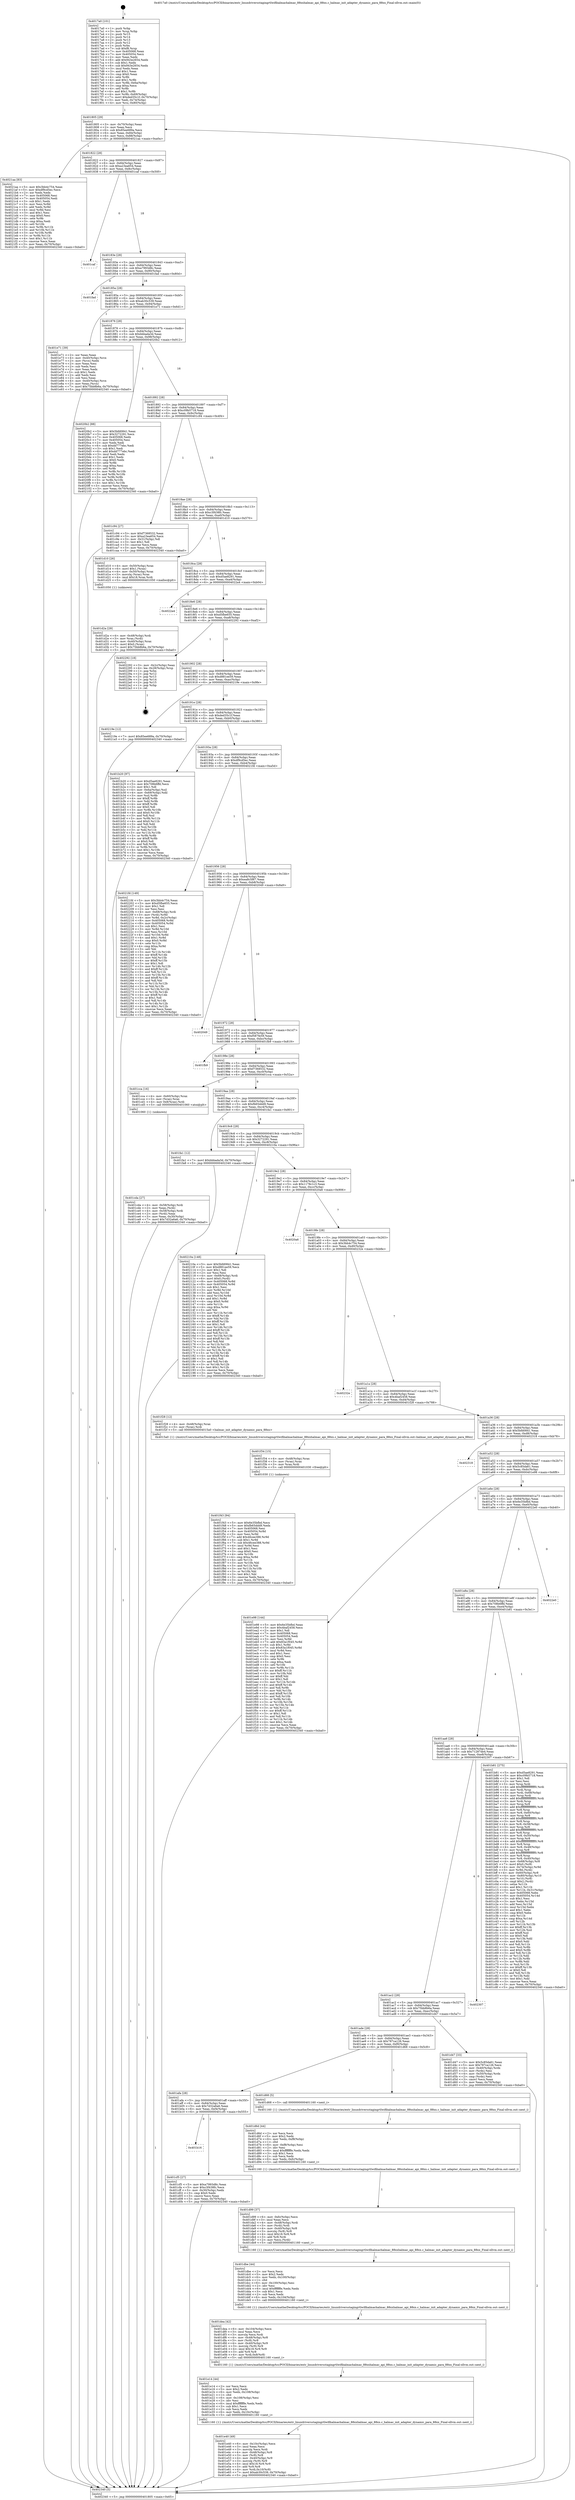 digraph "0x4017a0" {
  label = "0x4017a0 (/mnt/c/Users/mathe/Desktop/tcc/POCII/binaries/extr_linuxdriversstagingrtlwifihalmachalmac_88xxhalmac_api_88xx.c_halmac_init_adapter_dynamic_para_88xx_Final-ollvm.out::main(0))"
  labelloc = "t"
  node[shape=record]

  Entry [label="",width=0.3,height=0.3,shape=circle,fillcolor=black,style=filled]
  "0x401805" [label="{
     0x401805 [29]\l
     | [instrs]\l
     &nbsp;&nbsp;0x401805 \<+3\>: mov -0x70(%rbp),%eax\l
     &nbsp;&nbsp;0x401808 \<+2\>: mov %eax,%ecx\l
     &nbsp;&nbsp;0x40180a \<+6\>: sub $0x85ee689a,%ecx\l
     &nbsp;&nbsp;0x401810 \<+6\>: mov %eax,-0x84(%rbp)\l
     &nbsp;&nbsp;0x401816 \<+6\>: mov %ecx,-0x88(%rbp)\l
     &nbsp;&nbsp;0x40181c \<+6\>: je 00000000004021aa \<main+0xa0a\>\l
  }"]
  "0x4021aa" [label="{
     0x4021aa [83]\l
     | [instrs]\l
     &nbsp;&nbsp;0x4021aa \<+5\>: mov $0x3bb4c754,%eax\l
     &nbsp;&nbsp;0x4021af \<+5\>: mov $0xdf9cd5ec,%ecx\l
     &nbsp;&nbsp;0x4021b4 \<+2\>: xor %edx,%edx\l
     &nbsp;&nbsp;0x4021b6 \<+7\>: mov 0x405068,%esi\l
     &nbsp;&nbsp;0x4021bd \<+7\>: mov 0x405054,%edi\l
     &nbsp;&nbsp;0x4021c4 \<+3\>: sub $0x1,%edx\l
     &nbsp;&nbsp;0x4021c7 \<+3\>: mov %esi,%r8d\l
     &nbsp;&nbsp;0x4021ca \<+3\>: add %edx,%r8d\l
     &nbsp;&nbsp;0x4021cd \<+4\>: imul %r8d,%esi\l
     &nbsp;&nbsp;0x4021d1 \<+3\>: and $0x1,%esi\l
     &nbsp;&nbsp;0x4021d4 \<+3\>: cmp $0x0,%esi\l
     &nbsp;&nbsp;0x4021d7 \<+4\>: sete %r9b\l
     &nbsp;&nbsp;0x4021db \<+3\>: cmp $0xa,%edi\l
     &nbsp;&nbsp;0x4021de \<+4\>: setl %r10b\l
     &nbsp;&nbsp;0x4021e2 \<+3\>: mov %r9b,%r11b\l
     &nbsp;&nbsp;0x4021e5 \<+3\>: and %r10b,%r11b\l
     &nbsp;&nbsp;0x4021e8 \<+3\>: xor %r10b,%r9b\l
     &nbsp;&nbsp;0x4021eb \<+3\>: or %r9b,%r11b\l
     &nbsp;&nbsp;0x4021ee \<+4\>: test $0x1,%r11b\l
     &nbsp;&nbsp;0x4021f2 \<+3\>: cmovne %ecx,%eax\l
     &nbsp;&nbsp;0x4021f5 \<+3\>: mov %eax,-0x70(%rbp)\l
     &nbsp;&nbsp;0x4021f8 \<+5\>: jmp 0000000000402340 \<main+0xba0\>\l
  }"]
  "0x401822" [label="{
     0x401822 [28]\l
     | [instrs]\l
     &nbsp;&nbsp;0x401822 \<+5\>: jmp 0000000000401827 \<main+0x87\>\l
     &nbsp;&nbsp;0x401827 \<+6\>: mov -0x84(%rbp),%eax\l
     &nbsp;&nbsp;0x40182d \<+5\>: sub $0xa23ea654,%eax\l
     &nbsp;&nbsp;0x401832 \<+6\>: mov %eax,-0x8c(%rbp)\l
     &nbsp;&nbsp;0x401838 \<+6\>: je 0000000000401caf \<main+0x50f\>\l
  }"]
  Exit [label="",width=0.3,height=0.3,shape=circle,fillcolor=black,style=filled,peripheries=2]
  "0x401caf" [label="{
     0x401caf\l
  }", style=dashed]
  "0x40183e" [label="{
     0x40183e [28]\l
     | [instrs]\l
     &nbsp;&nbsp;0x40183e \<+5\>: jmp 0000000000401843 \<main+0xa3\>\l
     &nbsp;&nbsp;0x401843 \<+6\>: mov -0x84(%rbp),%eax\l
     &nbsp;&nbsp;0x401849 \<+5\>: sub $0xa7993d8c,%eax\l
     &nbsp;&nbsp;0x40184e \<+6\>: mov %eax,-0x90(%rbp)\l
     &nbsp;&nbsp;0x401854 \<+6\>: je 0000000000401fad \<main+0x80d\>\l
  }"]
  "0x401f43" [label="{
     0x401f43 [94]\l
     | [instrs]\l
     &nbsp;&nbsp;0x401f43 \<+5\>: mov $0x6e35bfbd,%ecx\l
     &nbsp;&nbsp;0x401f48 \<+5\>: mov $0xfb65ddd9,%edx\l
     &nbsp;&nbsp;0x401f4d \<+7\>: mov 0x405068,%esi\l
     &nbsp;&nbsp;0x401f54 \<+8\>: mov 0x405054,%r8d\l
     &nbsp;&nbsp;0x401f5c \<+3\>: mov %esi,%r9d\l
     &nbsp;&nbsp;0x401f5f \<+7\>: add $0x46cee388,%r9d\l
     &nbsp;&nbsp;0x401f66 \<+4\>: sub $0x1,%r9d\l
     &nbsp;&nbsp;0x401f6a \<+7\>: sub $0x46cee388,%r9d\l
     &nbsp;&nbsp;0x401f71 \<+4\>: imul %r9d,%esi\l
     &nbsp;&nbsp;0x401f75 \<+3\>: and $0x1,%esi\l
     &nbsp;&nbsp;0x401f78 \<+3\>: cmp $0x0,%esi\l
     &nbsp;&nbsp;0x401f7b \<+4\>: sete %r10b\l
     &nbsp;&nbsp;0x401f7f \<+4\>: cmp $0xa,%r8d\l
     &nbsp;&nbsp;0x401f83 \<+4\>: setl %r11b\l
     &nbsp;&nbsp;0x401f87 \<+3\>: mov %r10b,%bl\l
     &nbsp;&nbsp;0x401f8a \<+3\>: and %r11b,%bl\l
     &nbsp;&nbsp;0x401f8d \<+3\>: xor %r11b,%r10b\l
     &nbsp;&nbsp;0x401f90 \<+3\>: or %r10b,%bl\l
     &nbsp;&nbsp;0x401f93 \<+3\>: test $0x1,%bl\l
     &nbsp;&nbsp;0x401f96 \<+3\>: cmovne %edx,%ecx\l
     &nbsp;&nbsp;0x401f99 \<+3\>: mov %ecx,-0x70(%rbp)\l
     &nbsp;&nbsp;0x401f9c \<+5\>: jmp 0000000000402340 \<main+0xba0\>\l
  }"]
  "0x401fad" [label="{
     0x401fad\l
  }", style=dashed]
  "0x40185a" [label="{
     0x40185a [28]\l
     | [instrs]\l
     &nbsp;&nbsp;0x40185a \<+5\>: jmp 000000000040185f \<main+0xbf\>\l
     &nbsp;&nbsp;0x40185f \<+6\>: mov -0x84(%rbp),%eax\l
     &nbsp;&nbsp;0x401865 \<+5\>: sub $0xab30c539,%eax\l
     &nbsp;&nbsp;0x40186a \<+6\>: mov %eax,-0x94(%rbp)\l
     &nbsp;&nbsp;0x401870 \<+6\>: je 0000000000401e71 \<main+0x6d1\>\l
  }"]
  "0x401f34" [label="{
     0x401f34 [15]\l
     | [instrs]\l
     &nbsp;&nbsp;0x401f34 \<+4\>: mov -0x48(%rbp),%rax\l
     &nbsp;&nbsp;0x401f38 \<+3\>: mov (%rax),%rax\l
     &nbsp;&nbsp;0x401f3b \<+3\>: mov %rax,%rdi\l
     &nbsp;&nbsp;0x401f3e \<+5\>: call 0000000000401030 \<free@plt\>\l
     | [calls]\l
     &nbsp;&nbsp;0x401030 \{1\} (unknown)\l
  }"]
  "0x401e71" [label="{
     0x401e71 [39]\l
     | [instrs]\l
     &nbsp;&nbsp;0x401e71 \<+2\>: xor %eax,%eax\l
     &nbsp;&nbsp;0x401e73 \<+4\>: mov -0x40(%rbp),%rcx\l
     &nbsp;&nbsp;0x401e77 \<+2\>: mov (%rcx),%edx\l
     &nbsp;&nbsp;0x401e79 \<+2\>: mov %eax,%esi\l
     &nbsp;&nbsp;0x401e7b \<+2\>: sub %edx,%esi\l
     &nbsp;&nbsp;0x401e7d \<+2\>: mov %eax,%edx\l
     &nbsp;&nbsp;0x401e7f \<+3\>: sub $0x1,%edx\l
     &nbsp;&nbsp;0x401e82 \<+2\>: add %edx,%esi\l
     &nbsp;&nbsp;0x401e84 \<+2\>: sub %esi,%eax\l
     &nbsp;&nbsp;0x401e86 \<+4\>: mov -0x40(%rbp),%rcx\l
     &nbsp;&nbsp;0x401e8a \<+2\>: mov %eax,(%rcx)\l
     &nbsp;&nbsp;0x401e8c \<+7\>: movl $0x75bb8b6a,-0x70(%rbp)\l
     &nbsp;&nbsp;0x401e93 \<+5\>: jmp 0000000000402340 \<main+0xba0\>\l
  }"]
  "0x401876" [label="{
     0x401876 [28]\l
     | [instrs]\l
     &nbsp;&nbsp;0x401876 \<+5\>: jmp 000000000040187b \<main+0xdb\>\l
     &nbsp;&nbsp;0x40187b \<+6\>: mov -0x84(%rbp),%eax\l
     &nbsp;&nbsp;0x401881 \<+5\>: sub $0xbbbada3d,%eax\l
     &nbsp;&nbsp;0x401886 \<+6\>: mov %eax,-0x98(%rbp)\l
     &nbsp;&nbsp;0x40188c \<+6\>: je 00000000004020b2 \<main+0x912\>\l
  }"]
  "0x401e40" [label="{
     0x401e40 [49]\l
     | [instrs]\l
     &nbsp;&nbsp;0x401e40 \<+6\>: mov -0x10c(%rbp),%ecx\l
     &nbsp;&nbsp;0x401e46 \<+3\>: imul %eax,%ecx\l
     &nbsp;&nbsp;0x401e49 \<+3\>: movslq %ecx,%rdi\l
     &nbsp;&nbsp;0x401e4c \<+4\>: mov -0x48(%rbp),%r8\l
     &nbsp;&nbsp;0x401e50 \<+3\>: mov (%r8),%r8\l
     &nbsp;&nbsp;0x401e53 \<+4\>: mov -0x40(%rbp),%r9\l
     &nbsp;&nbsp;0x401e57 \<+3\>: movslq (%r9),%r9\l
     &nbsp;&nbsp;0x401e5a \<+4\>: imul $0x18,%r9,%r9\l
     &nbsp;&nbsp;0x401e5e \<+3\>: add %r9,%r8\l
     &nbsp;&nbsp;0x401e61 \<+4\>: mov %rdi,0x10(%r8)\l
     &nbsp;&nbsp;0x401e65 \<+7\>: movl $0xab30c539,-0x70(%rbp)\l
     &nbsp;&nbsp;0x401e6c \<+5\>: jmp 0000000000402340 \<main+0xba0\>\l
  }"]
  "0x4020b2" [label="{
     0x4020b2 [88]\l
     | [instrs]\l
     &nbsp;&nbsp;0x4020b2 \<+5\>: mov $0x5bfd0841,%eax\l
     &nbsp;&nbsp;0x4020b7 \<+5\>: mov $0x3272291,%ecx\l
     &nbsp;&nbsp;0x4020bc \<+7\>: mov 0x405068,%edx\l
     &nbsp;&nbsp;0x4020c3 \<+7\>: mov 0x405054,%esi\l
     &nbsp;&nbsp;0x4020ca \<+2\>: mov %edx,%edi\l
     &nbsp;&nbsp;0x4020cc \<+6\>: sub $0xdd777ebc,%edi\l
     &nbsp;&nbsp;0x4020d2 \<+3\>: sub $0x1,%edi\l
     &nbsp;&nbsp;0x4020d5 \<+6\>: add $0xdd777ebc,%edi\l
     &nbsp;&nbsp;0x4020db \<+3\>: imul %edi,%edx\l
     &nbsp;&nbsp;0x4020de \<+3\>: and $0x1,%edx\l
     &nbsp;&nbsp;0x4020e1 \<+3\>: cmp $0x0,%edx\l
     &nbsp;&nbsp;0x4020e4 \<+4\>: sete %r8b\l
     &nbsp;&nbsp;0x4020e8 \<+3\>: cmp $0xa,%esi\l
     &nbsp;&nbsp;0x4020eb \<+4\>: setl %r9b\l
     &nbsp;&nbsp;0x4020ef \<+3\>: mov %r8b,%r10b\l
     &nbsp;&nbsp;0x4020f2 \<+3\>: and %r9b,%r10b\l
     &nbsp;&nbsp;0x4020f5 \<+3\>: xor %r9b,%r8b\l
     &nbsp;&nbsp;0x4020f8 \<+3\>: or %r8b,%r10b\l
     &nbsp;&nbsp;0x4020fb \<+4\>: test $0x1,%r10b\l
     &nbsp;&nbsp;0x4020ff \<+3\>: cmovne %ecx,%eax\l
     &nbsp;&nbsp;0x402102 \<+3\>: mov %eax,-0x70(%rbp)\l
     &nbsp;&nbsp;0x402105 \<+5\>: jmp 0000000000402340 \<main+0xba0\>\l
  }"]
  "0x401892" [label="{
     0x401892 [28]\l
     | [instrs]\l
     &nbsp;&nbsp;0x401892 \<+5\>: jmp 0000000000401897 \<main+0xf7\>\l
     &nbsp;&nbsp;0x401897 \<+6\>: mov -0x84(%rbp),%eax\l
     &nbsp;&nbsp;0x40189d \<+5\>: sub $0xc09b5718,%eax\l
     &nbsp;&nbsp;0x4018a2 \<+6\>: mov %eax,-0x9c(%rbp)\l
     &nbsp;&nbsp;0x4018a8 \<+6\>: je 0000000000401c94 \<main+0x4f4\>\l
  }"]
  "0x401e14" [label="{
     0x401e14 [44]\l
     | [instrs]\l
     &nbsp;&nbsp;0x401e14 \<+2\>: xor %ecx,%ecx\l
     &nbsp;&nbsp;0x401e16 \<+5\>: mov $0x2,%edx\l
     &nbsp;&nbsp;0x401e1b \<+6\>: mov %edx,-0x108(%rbp)\l
     &nbsp;&nbsp;0x401e21 \<+1\>: cltd\l
     &nbsp;&nbsp;0x401e22 \<+6\>: mov -0x108(%rbp),%esi\l
     &nbsp;&nbsp;0x401e28 \<+2\>: idiv %esi\l
     &nbsp;&nbsp;0x401e2a \<+6\>: imul $0xfffffffe,%edx,%edx\l
     &nbsp;&nbsp;0x401e30 \<+3\>: sub $0x1,%ecx\l
     &nbsp;&nbsp;0x401e33 \<+2\>: sub %ecx,%edx\l
     &nbsp;&nbsp;0x401e35 \<+6\>: mov %edx,-0x10c(%rbp)\l
     &nbsp;&nbsp;0x401e3b \<+5\>: call 0000000000401160 \<next_i\>\l
     | [calls]\l
     &nbsp;&nbsp;0x401160 \{1\} (/mnt/c/Users/mathe/Desktop/tcc/POCII/binaries/extr_linuxdriversstagingrtlwifihalmachalmac_88xxhalmac_api_88xx.c_halmac_init_adapter_dynamic_para_88xx_Final-ollvm.out::next_i)\l
  }"]
  "0x401c94" [label="{
     0x401c94 [27]\l
     | [instrs]\l
     &nbsp;&nbsp;0x401c94 \<+5\>: mov $0xf7368532,%eax\l
     &nbsp;&nbsp;0x401c99 \<+5\>: mov $0xa23ea654,%ecx\l
     &nbsp;&nbsp;0x401c9e \<+3\>: mov -0x31(%rbp),%dl\l
     &nbsp;&nbsp;0x401ca1 \<+3\>: test $0x1,%dl\l
     &nbsp;&nbsp;0x401ca4 \<+3\>: cmovne %ecx,%eax\l
     &nbsp;&nbsp;0x401ca7 \<+3\>: mov %eax,-0x70(%rbp)\l
     &nbsp;&nbsp;0x401caa \<+5\>: jmp 0000000000402340 \<main+0xba0\>\l
  }"]
  "0x4018ae" [label="{
     0x4018ae [28]\l
     | [instrs]\l
     &nbsp;&nbsp;0x4018ae \<+5\>: jmp 00000000004018b3 \<main+0x113\>\l
     &nbsp;&nbsp;0x4018b3 \<+6\>: mov -0x84(%rbp),%eax\l
     &nbsp;&nbsp;0x4018b9 \<+5\>: sub $0xc3f438fc,%eax\l
     &nbsp;&nbsp;0x4018be \<+6\>: mov %eax,-0xa0(%rbp)\l
     &nbsp;&nbsp;0x4018c4 \<+6\>: je 0000000000401d10 \<main+0x570\>\l
  }"]
  "0x401dea" [label="{
     0x401dea [42]\l
     | [instrs]\l
     &nbsp;&nbsp;0x401dea \<+6\>: mov -0x104(%rbp),%ecx\l
     &nbsp;&nbsp;0x401df0 \<+3\>: imul %eax,%ecx\l
     &nbsp;&nbsp;0x401df3 \<+3\>: movslq %ecx,%rdi\l
     &nbsp;&nbsp;0x401df6 \<+4\>: mov -0x48(%rbp),%r8\l
     &nbsp;&nbsp;0x401dfa \<+3\>: mov (%r8),%r8\l
     &nbsp;&nbsp;0x401dfd \<+4\>: mov -0x40(%rbp),%r9\l
     &nbsp;&nbsp;0x401e01 \<+3\>: movslq (%r9),%r9\l
     &nbsp;&nbsp;0x401e04 \<+4\>: imul $0x18,%r9,%r9\l
     &nbsp;&nbsp;0x401e08 \<+3\>: add %r9,%r8\l
     &nbsp;&nbsp;0x401e0b \<+4\>: mov %rdi,0x8(%r8)\l
     &nbsp;&nbsp;0x401e0f \<+5\>: call 0000000000401160 \<next_i\>\l
     | [calls]\l
     &nbsp;&nbsp;0x401160 \{1\} (/mnt/c/Users/mathe/Desktop/tcc/POCII/binaries/extr_linuxdriversstagingrtlwifihalmachalmac_88xxhalmac_api_88xx.c_halmac_init_adapter_dynamic_para_88xx_Final-ollvm.out::next_i)\l
  }"]
  "0x401d10" [label="{
     0x401d10 [26]\l
     | [instrs]\l
     &nbsp;&nbsp;0x401d10 \<+4\>: mov -0x50(%rbp),%rax\l
     &nbsp;&nbsp;0x401d14 \<+6\>: movl $0x1,(%rax)\l
     &nbsp;&nbsp;0x401d1a \<+4\>: mov -0x50(%rbp),%rax\l
     &nbsp;&nbsp;0x401d1e \<+3\>: movslq (%rax),%rax\l
     &nbsp;&nbsp;0x401d21 \<+4\>: imul $0x18,%rax,%rdi\l
     &nbsp;&nbsp;0x401d25 \<+5\>: call 0000000000401050 \<malloc@plt\>\l
     | [calls]\l
     &nbsp;&nbsp;0x401050 \{1\} (unknown)\l
  }"]
  "0x4018ca" [label="{
     0x4018ca [28]\l
     | [instrs]\l
     &nbsp;&nbsp;0x4018ca \<+5\>: jmp 00000000004018cf \<main+0x12f\>\l
     &nbsp;&nbsp;0x4018cf \<+6\>: mov -0x84(%rbp),%eax\l
     &nbsp;&nbsp;0x4018d5 \<+5\>: sub $0xd5ae8291,%eax\l
     &nbsp;&nbsp;0x4018da \<+6\>: mov %eax,-0xa4(%rbp)\l
     &nbsp;&nbsp;0x4018e0 \<+6\>: je 00000000004022a4 \<main+0xb04\>\l
  }"]
  "0x401dbe" [label="{
     0x401dbe [44]\l
     | [instrs]\l
     &nbsp;&nbsp;0x401dbe \<+2\>: xor %ecx,%ecx\l
     &nbsp;&nbsp;0x401dc0 \<+5\>: mov $0x2,%edx\l
     &nbsp;&nbsp;0x401dc5 \<+6\>: mov %edx,-0x100(%rbp)\l
     &nbsp;&nbsp;0x401dcb \<+1\>: cltd\l
     &nbsp;&nbsp;0x401dcc \<+6\>: mov -0x100(%rbp),%esi\l
     &nbsp;&nbsp;0x401dd2 \<+2\>: idiv %esi\l
     &nbsp;&nbsp;0x401dd4 \<+6\>: imul $0xfffffffe,%edx,%edx\l
     &nbsp;&nbsp;0x401dda \<+3\>: sub $0x1,%ecx\l
     &nbsp;&nbsp;0x401ddd \<+2\>: sub %ecx,%edx\l
     &nbsp;&nbsp;0x401ddf \<+6\>: mov %edx,-0x104(%rbp)\l
     &nbsp;&nbsp;0x401de5 \<+5\>: call 0000000000401160 \<next_i\>\l
     | [calls]\l
     &nbsp;&nbsp;0x401160 \{1\} (/mnt/c/Users/mathe/Desktop/tcc/POCII/binaries/extr_linuxdriversstagingrtlwifihalmachalmac_88xxhalmac_api_88xx.c_halmac_init_adapter_dynamic_para_88xx_Final-ollvm.out::next_i)\l
  }"]
  "0x4022a4" [label="{
     0x4022a4\l
  }", style=dashed]
  "0x4018e6" [label="{
     0x4018e6 [28]\l
     | [instrs]\l
     &nbsp;&nbsp;0x4018e6 \<+5\>: jmp 00000000004018eb \<main+0x14b\>\l
     &nbsp;&nbsp;0x4018eb \<+6\>: mov -0x84(%rbp),%eax\l
     &nbsp;&nbsp;0x4018f1 \<+5\>: sub $0xd5fbe655,%eax\l
     &nbsp;&nbsp;0x4018f6 \<+6\>: mov %eax,-0xa8(%rbp)\l
     &nbsp;&nbsp;0x4018fc \<+6\>: je 0000000000402292 \<main+0xaf2\>\l
  }"]
  "0x401d99" [label="{
     0x401d99 [37]\l
     | [instrs]\l
     &nbsp;&nbsp;0x401d99 \<+6\>: mov -0xfc(%rbp),%ecx\l
     &nbsp;&nbsp;0x401d9f \<+3\>: imul %eax,%ecx\l
     &nbsp;&nbsp;0x401da2 \<+4\>: mov -0x48(%rbp),%rdi\l
     &nbsp;&nbsp;0x401da6 \<+3\>: mov (%rdi),%rdi\l
     &nbsp;&nbsp;0x401da9 \<+4\>: mov -0x40(%rbp),%r8\l
     &nbsp;&nbsp;0x401dad \<+3\>: movslq (%r8),%r8\l
     &nbsp;&nbsp;0x401db0 \<+4\>: imul $0x18,%r8,%r8\l
     &nbsp;&nbsp;0x401db4 \<+3\>: add %r8,%rdi\l
     &nbsp;&nbsp;0x401db7 \<+2\>: mov %ecx,(%rdi)\l
     &nbsp;&nbsp;0x401db9 \<+5\>: call 0000000000401160 \<next_i\>\l
     | [calls]\l
     &nbsp;&nbsp;0x401160 \{1\} (/mnt/c/Users/mathe/Desktop/tcc/POCII/binaries/extr_linuxdriversstagingrtlwifihalmachalmac_88xxhalmac_api_88xx.c_halmac_init_adapter_dynamic_para_88xx_Final-ollvm.out::next_i)\l
  }"]
  "0x402292" [label="{
     0x402292 [18]\l
     | [instrs]\l
     &nbsp;&nbsp;0x402292 \<+3\>: mov -0x2c(%rbp),%eax\l
     &nbsp;&nbsp;0x402295 \<+4\>: lea -0x28(%rbp),%rsp\l
     &nbsp;&nbsp;0x402299 \<+1\>: pop %rbx\l
     &nbsp;&nbsp;0x40229a \<+2\>: pop %r12\l
     &nbsp;&nbsp;0x40229c \<+2\>: pop %r13\l
     &nbsp;&nbsp;0x40229e \<+2\>: pop %r14\l
     &nbsp;&nbsp;0x4022a0 \<+2\>: pop %r15\l
     &nbsp;&nbsp;0x4022a2 \<+1\>: pop %rbp\l
     &nbsp;&nbsp;0x4022a3 \<+1\>: ret\l
  }"]
  "0x401902" [label="{
     0x401902 [28]\l
     | [instrs]\l
     &nbsp;&nbsp;0x401902 \<+5\>: jmp 0000000000401907 \<main+0x167\>\l
     &nbsp;&nbsp;0x401907 \<+6\>: mov -0x84(%rbp),%eax\l
     &nbsp;&nbsp;0x40190d \<+5\>: sub $0xd881ee59,%eax\l
     &nbsp;&nbsp;0x401912 \<+6\>: mov %eax,-0xac(%rbp)\l
     &nbsp;&nbsp;0x401918 \<+6\>: je 000000000040219e \<main+0x9fe\>\l
  }"]
  "0x401d6d" [label="{
     0x401d6d [44]\l
     | [instrs]\l
     &nbsp;&nbsp;0x401d6d \<+2\>: xor %ecx,%ecx\l
     &nbsp;&nbsp;0x401d6f \<+5\>: mov $0x2,%edx\l
     &nbsp;&nbsp;0x401d74 \<+6\>: mov %edx,-0xf8(%rbp)\l
     &nbsp;&nbsp;0x401d7a \<+1\>: cltd\l
     &nbsp;&nbsp;0x401d7b \<+6\>: mov -0xf8(%rbp),%esi\l
     &nbsp;&nbsp;0x401d81 \<+2\>: idiv %esi\l
     &nbsp;&nbsp;0x401d83 \<+6\>: imul $0xfffffffe,%edx,%edx\l
     &nbsp;&nbsp;0x401d89 \<+3\>: sub $0x1,%ecx\l
     &nbsp;&nbsp;0x401d8c \<+2\>: sub %ecx,%edx\l
     &nbsp;&nbsp;0x401d8e \<+6\>: mov %edx,-0xfc(%rbp)\l
     &nbsp;&nbsp;0x401d94 \<+5\>: call 0000000000401160 \<next_i\>\l
     | [calls]\l
     &nbsp;&nbsp;0x401160 \{1\} (/mnt/c/Users/mathe/Desktop/tcc/POCII/binaries/extr_linuxdriversstagingrtlwifihalmachalmac_88xxhalmac_api_88xx.c_halmac_init_adapter_dynamic_para_88xx_Final-ollvm.out::next_i)\l
  }"]
  "0x40219e" [label="{
     0x40219e [12]\l
     | [instrs]\l
     &nbsp;&nbsp;0x40219e \<+7\>: movl $0x85ee689a,-0x70(%rbp)\l
     &nbsp;&nbsp;0x4021a5 \<+5\>: jmp 0000000000402340 \<main+0xba0\>\l
  }"]
  "0x40191e" [label="{
     0x40191e [28]\l
     | [instrs]\l
     &nbsp;&nbsp;0x40191e \<+5\>: jmp 0000000000401923 \<main+0x183\>\l
     &nbsp;&nbsp;0x401923 \<+6\>: mov -0x84(%rbp),%eax\l
     &nbsp;&nbsp;0x401929 \<+5\>: sub $0xded35c1f,%eax\l
     &nbsp;&nbsp;0x40192e \<+6\>: mov %eax,-0xb0(%rbp)\l
     &nbsp;&nbsp;0x401934 \<+6\>: je 0000000000401b20 \<main+0x380\>\l
  }"]
  "0x401d2a" [label="{
     0x401d2a [29]\l
     | [instrs]\l
     &nbsp;&nbsp;0x401d2a \<+4\>: mov -0x48(%rbp),%rdi\l
     &nbsp;&nbsp;0x401d2e \<+3\>: mov %rax,(%rdi)\l
     &nbsp;&nbsp;0x401d31 \<+4\>: mov -0x40(%rbp),%rax\l
     &nbsp;&nbsp;0x401d35 \<+6\>: movl $0x0,(%rax)\l
     &nbsp;&nbsp;0x401d3b \<+7\>: movl $0x75bb8b6a,-0x70(%rbp)\l
     &nbsp;&nbsp;0x401d42 \<+5\>: jmp 0000000000402340 \<main+0xba0\>\l
  }"]
  "0x401b20" [label="{
     0x401b20 [97]\l
     | [instrs]\l
     &nbsp;&nbsp;0x401b20 \<+5\>: mov $0xd5ae8291,%eax\l
     &nbsp;&nbsp;0x401b25 \<+5\>: mov $0x708b6ffd,%ecx\l
     &nbsp;&nbsp;0x401b2a \<+2\>: mov $0x1,%dl\l
     &nbsp;&nbsp;0x401b2c \<+4\>: mov -0x6a(%rbp),%sil\l
     &nbsp;&nbsp;0x401b30 \<+4\>: mov -0x69(%rbp),%dil\l
     &nbsp;&nbsp;0x401b34 \<+3\>: mov %sil,%r8b\l
     &nbsp;&nbsp;0x401b37 \<+4\>: xor $0xff,%r8b\l
     &nbsp;&nbsp;0x401b3b \<+3\>: mov %dil,%r9b\l
     &nbsp;&nbsp;0x401b3e \<+4\>: xor $0xff,%r9b\l
     &nbsp;&nbsp;0x401b42 \<+3\>: xor $0x0,%dl\l
     &nbsp;&nbsp;0x401b45 \<+3\>: mov %r8b,%r10b\l
     &nbsp;&nbsp;0x401b48 \<+4\>: and $0x0,%r10b\l
     &nbsp;&nbsp;0x401b4c \<+3\>: and %dl,%sil\l
     &nbsp;&nbsp;0x401b4f \<+3\>: mov %r9b,%r11b\l
     &nbsp;&nbsp;0x401b52 \<+4\>: and $0x0,%r11b\l
     &nbsp;&nbsp;0x401b56 \<+3\>: and %dl,%dil\l
     &nbsp;&nbsp;0x401b59 \<+3\>: or %sil,%r10b\l
     &nbsp;&nbsp;0x401b5c \<+3\>: or %dil,%r11b\l
     &nbsp;&nbsp;0x401b5f \<+3\>: xor %r11b,%r10b\l
     &nbsp;&nbsp;0x401b62 \<+3\>: or %r9b,%r8b\l
     &nbsp;&nbsp;0x401b65 \<+4\>: xor $0xff,%r8b\l
     &nbsp;&nbsp;0x401b69 \<+3\>: or $0x0,%dl\l
     &nbsp;&nbsp;0x401b6c \<+3\>: and %dl,%r8b\l
     &nbsp;&nbsp;0x401b6f \<+3\>: or %r8b,%r10b\l
     &nbsp;&nbsp;0x401b72 \<+4\>: test $0x1,%r10b\l
     &nbsp;&nbsp;0x401b76 \<+3\>: cmovne %ecx,%eax\l
     &nbsp;&nbsp;0x401b79 \<+3\>: mov %eax,-0x70(%rbp)\l
     &nbsp;&nbsp;0x401b7c \<+5\>: jmp 0000000000402340 \<main+0xba0\>\l
  }"]
  "0x40193a" [label="{
     0x40193a [28]\l
     | [instrs]\l
     &nbsp;&nbsp;0x40193a \<+5\>: jmp 000000000040193f \<main+0x19f\>\l
     &nbsp;&nbsp;0x40193f \<+6\>: mov -0x84(%rbp),%eax\l
     &nbsp;&nbsp;0x401945 \<+5\>: sub $0xdf9cd5ec,%eax\l
     &nbsp;&nbsp;0x40194a \<+6\>: mov %eax,-0xb4(%rbp)\l
     &nbsp;&nbsp;0x401950 \<+6\>: je 00000000004021fd \<main+0xa5d\>\l
  }"]
  "0x402340" [label="{
     0x402340 [5]\l
     | [instrs]\l
     &nbsp;&nbsp;0x402340 \<+5\>: jmp 0000000000401805 \<main+0x65\>\l
  }"]
  "0x4017a0" [label="{
     0x4017a0 [101]\l
     | [instrs]\l
     &nbsp;&nbsp;0x4017a0 \<+1\>: push %rbp\l
     &nbsp;&nbsp;0x4017a1 \<+3\>: mov %rsp,%rbp\l
     &nbsp;&nbsp;0x4017a4 \<+2\>: push %r15\l
     &nbsp;&nbsp;0x4017a6 \<+2\>: push %r14\l
     &nbsp;&nbsp;0x4017a8 \<+2\>: push %r13\l
     &nbsp;&nbsp;0x4017aa \<+2\>: push %r12\l
     &nbsp;&nbsp;0x4017ac \<+1\>: push %rbx\l
     &nbsp;&nbsp;0x4017ad \<+7\>: sub $0xf8,%rsp\l
     &nbsp;&nbsp;0x4017b4 \<+7\>: mov 0x405068,%eax\l
     &nbsp;&nbsp;0x4017bb \<+7\>: mov 0x405054,%ecx\l
     &nbsp;&nbsp;0x4017c2 \<+2\>: mov %eax,%edx\l
     &nbsp;&nbsp;0x4017c4 \<+6\>: add $0x943e2654,%edx\l
     &nbsp;&nbsp;0x4017ca \<+3\>: sub $0x1,%edx\l
     &nbsp;&nbsp;0x4017cd \<+6\>: sub $0x943e2654,%edx\l
     &nbsp;&nbsp;0x4017d3 \<+3\>: imul %edx,%eax\l
     &nbsp;&nbsp;0x4017d6 \<+3\>: and $0x1,%eax\l
     &nbsp;&nbsp;0x4017d9 \<+3\>: cmp $0x0,%eax\l
     &nbsp;&nbsp;0x4017dc \<+4\>: sete %r8b\l
     &nbsp;&nbsp;0x4017e0 \<+4\>: and $0x1,%r8b\l
     &nbsp;&nbsp;0x4017e4 \<+4\>: mov %r8b,-0x6a(%rbp)\l
     &nbsp;&nbsp;0x4017e8 \<+3\>: cmp $0xa,%ecx\l
     &nbsp;&nbsp;0x4017eb \<+4\>: setl %r8b\l
     &nbsp;&nbsp;0x4017ef \<+4\>: and $0x1,%r8b\l
     &nbsp;&nbsp;0x4017f3 \<+4\>: mov %r8b,-0x69(%rbp)\l
     &nbsp;&nbsp;0x4017f7 \<+7\>: movl $0xded35c1f,-0x70(%rbp)\l
     &nbsp;&nbsp;0x4017fe \<+3\>: mov %edi,-0x74(%rbp)\l
     &nbsp;&nbsp;0x401801 \<+4\>: mov %rsi,-0x80(%rbp)\l
  }"]
  "0x401b16" [label="{
     0x401b16\l
  }", style=dashed]
  "0x4021fd" [label="{
     0x4021fd [149]\l
     | [instrs]\l
     &nbsp;&nbsp;0x4021fd \<+5\>: mov $0x3bb4c754,%eax\l
     &nbsp;&nbsp;0x402202 \<+5\>: mov $0xd5fbe655,%ecx\l
     &nbsp;&nbsp;0x402207 \<+2\>: mov $0x1,%dl\l
     &nbsp;&nbsp;0x402209 \<+2\>: xor %esi,%esi\l
     &nbsp;&nbsp;0x40220b \<+4\>: mov -0x68(%rbp),%rdi\l
     &nbsp;&nbsp;0x40220f \<+3\>: mov (%rdi),%r8d\l
     &nbsp;&nbsp;0x402212 \<+4\>: mov %r8d,-0x2c(%rbp)\l
     &nbsp;&nbsp;0x402216 \<+8\>: mov 0x405068,%r8d\l
     &nbsp;&nbsp;0x40221e \<+8\>: mov 0x405054,%r9d\l
     &nbsp;&nbsp;0x402226 \<+3\>: sub $0x1,%esi\l
     &nbsp;&nbsp;0x402229 \<+3\>: mov %r8d,%r10d\l
     &nbsp;&nbsp;0x40222c \<+3\>: add %esi,%r10d\l
     &nbsp;&nbsp;0x40222f \<+4\>: imul %r10d,%r8d\l
     &nbsp;&nbsp;0x402233 \<+4\>: and $0x1,%r8d\l
     &nbsp;&nbsp;0x402237 \<+4\>: cmp $0x0,%r8d\l
     &nbsp;&nbsp;0x40223b \<+4\>: sete %r11b\l
     &nbsp;&nbsp;0x40223f \<+4\>: cmp $0xa,%r9d\l
     &nbsp;&nbsp;0x402243 \<+3\>: setl %bl\l
     &nbsp;&nbsp;0x402246 \<+3\>: mov %r11b,%r14b\l
     &nbsp;&nbsp;0x402249 \<+4\>: xor $0xff,%r14b\l
     &nbsp;&nbsp;0x40224d \<+3\>: mov %bl,%r15b\l
     &nbsp;&nbsp;0x402250 \<+4\>: xor $0xff,%r15b\l
     &nbsp;&nbsp;0x402254 \<+3\>: xor $0x1,%dl\l
     &nbsp;&nbsp;0x402257 \<+3\>: mov %r14b,%r12b\l
     &nbsp;&nbsp;0x40225a \<+4\>: and $0xff,%r12b\l
     &nbsp;&nbsp;0x40225e \<+3\>: and %dl,%r11b\l
     &nbsp;&nbsp;0x402261 \<+3\>: mov %r15b,%r13b\l
     &nbsp;&nbsp;0x402264 \<+4\>: and $0xff,%r13b\l
     &nbsp;&nbsp;0x402268 \<+2\>: and %dl,%bl\l
     &nbsp;&nbsp;0x40226a \<+3\>: or %r11b,%r12b\l
     &nbsp;&nbsp;0x40226d \<+3\>: or %bl,%r13b\l
     &nbsp;&nbsp;0x402270 \<+3\>: xor %r13b,%r12b\l
     &nbsp;&nbsp;0x402273 \<+3\>: or %r15b,%r14b\l
     &nbsp;&nbsp;0x402276 \<+4\>: xor $0xff,%r14b\l
     &nbsp;&nbsp;0x40227a \<+3\>: or $0x1,%dl\l
     &nbsp;&nbsp;0x40227d \<+3\>: and %dl,%r14b\l
     &nbsp;&nbsp;0x402280 \<+3\>: or %r14b,%r12b\l
     &nbsp;&nbsp;0x402283 \<+4\>: test $0x1,%r12b\l
     &nbsp;&nbsp;0x402287 \<+3\>: cmovne %ecx,%eax\l
     &nbsp;&nbsp;0x40228a \<+3\>: mov %eax,-0x70(%rbp)\l
     &nbsp;&nbsp;0x40228d \<+5\>: jmp 0000000000402340 \<main+0xba0\>\l
  }"]
  "0x401956" [label="{
     0x401956 [28]\l
     | [instrs]\l
     &nbsp;&nbsp;0x401956 \<+5\>: jmp 000000000040195b \<main+0x1bb\>\l
     &nbsp;&nbsp;0x40195b \<+6\>: mov -0x84(%rbp),%eax\l
     &nbsp;&nbsp;0x401961 \<+5\>: sub $0xea8c5f67,%eax\l
     &nbsp;&nbsp;0x401966 \<+6\>: mov %eax,-0xb8(%rbp)\l
     &nbsp;&nbsp;0x40196c \<+6\>: je 0000000000402049 \<main+0x8a9\>\l
  }"]
  "0x401cf5" [label="{
     0x401cf5 [27]\l
     | [instrs]\l
     &nbsp;&nbsp;0x401cf5 \<+5\>: mov $0xa7993d8c,%eax\l
     &nbsp;&nbsp;0x401cfa \<+5\>: mov $0xc3f438fc,%ecx\l
     &nbsp;&nbsp;0x401cff \<+3\>: mov -0x30(%rbp),%edx\l
     &nbsp;&nbsp;0x401d02 \<+3\>: cmp $0x0,%edx\l
     &nbsp;&nbsp;0x401d05 \<+3\>: cmove %ecx,%eax\l
     &nbsp;&nbsp;0x401d08 \<+3\>: mov %eax,-0x70(%rbp)\l
     &nbsp;&nbsp;0x401d0b \<+5\>: jmp 0000000000402340 \<main+0xba0\>\l
  }"]
  "0x402049" [label="{
     0x402049\l
  }", style=dashed]
  "0x401972" [label="{
     0x401972 [28]\l
     | [instrs]\l
     &nbsp;&nbsp;0x401972 \<+5\>: jmp 0000000000401977 \<main+0x1d7\>\l
     &nbsp;&nbsp;0x401977 \<+6\>: mov -0x84(%rbp),%eax\l
     &nbsp;&nbsp;0x40197d \<+5\>: sub $0xf587fe59,%eax\l
     &nbsp;&nbsp;0x401982 \<+6\>: mov %eax,-0xbc(%rbp)\l
     &nbsp;&nbsp;0x401988 \<+6\>: je 0000000000401fb9 \<main+0x819\>\l
  }"]
  "0x401afa" [label="{
     0x401afa [28]\l
     | [instrs]\l
     &nbsp;&nbsp;0x401afa \<+5\>: jmp 0000000000401aff \<main+0x35f\>\l
     &nbsp;&nbsp;0x401aff \<+6\>: mov -0x84(%rbp),%eax\l
     &nbsp;&nbsp;0x401b05 \<+5\>: sub $0x7d32a6a6,%eax\l
     &nbsp;&nbsp;0x401b0a \<+6\>: mov %eax,-0xf4(%rbp)\l
     &nbsp;&nbsp;0x401b10 \<+6\>: je 0000000000401cf5 \<main+0x555\>\l
  }"]
  "0x401fb9" [label="{
     0x401fb9\l
  }", style=dashed]
  "0x40198e" [label="{
     0x40198e [28]\l
     | [instrs]\l
     &nbsp;&nbsp;0x40198e \<+5\>: jmp 0000000000401993 \<main+0x1f3\>\l
     &nbsp;&nbsp;0x401993 \<+6\>: mov -0x84(%rbp),%eax\l
     &nbsp;&nbsp;0x401999 \<+5\>: sub $0xf7368532,%eax\l
     &nbsp;&nbsp;0x40199e \<+6\>: mov %eax,-0xc0(%rbp)\l
     &nbsp;&nbsp;0x4019a4 \<+6\>: je 0000000000401cca \<main+0x52a\>\l
  }"]
  "0x401d68" [label="{
     0x401d68 [5]\l
     | [instrs]\l
     &nbsp;&nbsp;0x401d68 \<+5\>: call 0000000000401160 \<next_i\>\l
     | [calls]\l
     &nbsp;&nbsp;0x401160 \{1\} (/mnt/c/Users/mathe/Desktop/tcc/POCII/binaries/extr_linuxdriversstagingrtlwifihalmachalmac_88xxhalmac_api_88xx.c_halmac_init_adapter_dynamic_para_88xx_Final-ollvm.out::next_i)\l
  }"]
  "0x401cca" [label="{
     0x401cca [16]\l
     | [instrs]\l
     &nbsp;&nbsp;0x401cca \<+4\>: mov -0x60(%rbp),%rax\l
     &nbsp;&nbsp;0x401cce \<+3\>: mov (%rax),%rax\l
     &nbsp;&nbsp;0x401cd1 \<+4\>: mov 0x8(%rax),%rdi\l
     &nbsp;&nbsp;0x401cd5 \<+5\>: call 0000000000401060 \<atoi@plt\>\l
     | [calls]\l
     &nbsp;&nbsp;0x401060 \{1\} (unknown)\l
  }"]
  "0x4019aa" [label="{
     0x4019aa [28]\l
     | [instrs]\l
     &nbsp;&nbsp;0x4019aa \<+5\>: jmp 00000000004019af \<main+0x20f\>\l
     &nbsp;&nbsp;0x4019af \<+6\>: mov -0x84(%rbp),%eax\l
     &nbsp;&nbsp;0x4019b5 \<+5\>: sub $0xfb65ddd9,%eax\l
     &nbsp;&nbsp;0x4019ba \<+6\>: mov %eax,-0xc4(%rbp)\l
     &nbsp;&nbsp;0x4019c0 \<+6\>: je 0000000000401fa1 \<main+0x801\>\l
  }"]
  "0x401ade" [label="{
     0x401ade [28]\l
     | [instrs]\l
     &nbsp;&nbsp;0x401ade \<+5\>: jmp 0000000000401ae3 \<main+0x343\>\l
     &nbsp;&nbsp;0x401ae3 \<+6\>: mov -0x84(%rbp),%eax\l
     &nbsp;&nbsp;0x401ae9 \<+5\>: sub $0x787ca126,%eax\l
     &nbsp;&nbsp;0x401aee \<+6\>: mov %eax,-0xf0(%rbp)\l
     &nbsp;&nbsp;0x401af4 \<+6\>: je 0000000000401d68 \<main+0x5c8\>\l
  }"]
  "0x401fa1" [label="{
     0x401fa1 [12]\l
     | [instrs]\l
     &nbsp;&nbsp;0x401fa1 \<+7\>: movl $0xbbbada3d,-0x70(%rbp)\l
     &nbsp;&nbsp;0x401fa8 \<+5\>: jmp 0000000000402340 \<main+0xba0\>\l
  }"]
  "0x4019c6" [label="{
     0x4019c6 [28]\l
     | [instrs]\l
     &nbsp;&nbsp;0x4019c6 \<+5\>: jmp 00000000004019cb \<main+0x22b\>\l
     &nbsp;&nbsp;0x4019cb \<+6\>: mov -0x84(%rbp),%eax\l
     &nbsp;&nbsp;0x4019d1 \<+5\>: sub $0x3272291,%eax\l
     &nbsp;&nbsp;0x4019d6 \<+6\>: mov %eax,-0xc8(%rbp)\l
     &nbsp;&nbsp;0x4019dc \<+6\>: je 000000000040210a \<main+0x96a\>\l
  }"]
  "0x401d47" [label="{
     0x401d47 [33]\l
     | [instrs]\l
     &nbsp;&nbsp;0x401d47 \<+5\>: mov $0x5c85da61,%eax\l
     &nbsp;&nbsp;0x401d4c \<+5\>: mov $0x787ca126,%ecx\l
     &nbsp;&nbsp;0x401d51 \<+4\>: mov -0x40(%rbp),%rdx\l
     &nbsp;&nbsp;0x401d55 \<+2\>: mov (%rdx),%esi\l
     &nbsp;&nbsp;0x401d57 \<+4\>: mov -0x50(%rbp),%rdx\l
     &nbsp;&nbsp;0x401d5b \<+2\>: cmp (%rdx),%esi\l
     &nbsp;&nbsp;0x401d5d \<+3\>: cmovl %ecx,%eax\l
     &nbsp;&nbsp;0x401d60 \<+3\>: mov %eax,-0x70(%rbp)\l
     &nbsp;&nbsp;0x401d63 \<+5\>: jmp 0000000000402340 \<main+0xba0\>\l
  }"]
  "0x40210a" [label="{
     0x40210a [148]\l
     | [instrs]\l
     &nbsp;&nbsp;0x40210a \<+5\>: mov $0x5bfd0841,%eax\l
     &nbsp;&nbsp;0x40210f \<+5\>: mov $0xd881ee59,%ecx\l
     &nbsp;&nbsp;0x402114 \<+2\>: mov $0x1,%dl\l
     &nbsp;&nbsp;0x402116 \<+2\>: xor %esi,%esi\l
     &nbsp;&nbsp;0x402118 \<+4\>: mov -0x68(%rbp),%rdi\l
     &nbsp;&nbsp;0x40211c \<+6\>: movl $0x0,(%rdi)\l
     &nbsp;&nbsp;0x402122 \<+8\>: mov 0x405068,%r8d\l
     &nbsp;&nbsp;0x40212a \<+8\>: mov 0x405054,%r9d\l
     &nbsp;&nbsp;0x402132 \<+3\>: sub $0x1,%esi\l
     &nbsp;&nbsp;0x402135 \<+3\>: mov %r8d,%r10d\l
     &nbsp;&nbsp;0x402138 \<+3\>: add %esi,%r10d\l
     &nbsp;&nbsp;0x40213b \<+4\>: imul %r10d,%r8d\l
     &nbsp;&nbsp;0x40213f \<+4\>: and $0x1,%r8d\l
     &nbsp;&nbsp;0x402143 \<+4\>: cmp $0x0,%r8d\l
     &nbsp;&nbsp;0x402147 \<+4\>: sete %r11b\l
     &nbsp;&nbsp;0x40214b \<+4\>: cmp $0xa,%r9d\l
     &nbsp;&nbsp;0x40214f \<+3\>: setl %bl\l
     &nbsp;&nbsp;0x402152 \<+3\>: mov %r11b,%r14b\l
     &nbsp;&nbsp;0x402155 \<+4\>: xor $0xff,%r14b\l
     &nbsp;&nbsp;0x402159 \<+3\>: mov %bl,%r15b\l
     &nbsp;&nbsp;0x40215c \<+4\>: xor $0xff,%r15b\l
     &nbsp;&nbsp;0x402160 \<+3\>: xor $0x1,%dl\l
     &nbsp;&nbsp;0x402163 \<+3\>: mov %r14b,%r12b\l
     &nbsp;&nbsp;0x402166 \<+4\>: and $0xff,%r12b\l
     &nbsp;&nbsp;0x40216a \<+3\>: and %dl,%r11b\l
     &nbsp;&nbsp;0x40216d \<+3\>: mov %r15b,%r13b\l
     &nbsp;&nbsp;0x402170 \<+4\>: and $0xff,%r13b\l
     &nbsp;&nbsp;0x402174 \<+2\>: and %dl,%bl\l
     &nbsp;&nbsp;0x402176 \<+3\>: or %r11b,%r12b\l
     &nbsp;&nbsp;0x402179 \<+3\>: or %bl,%r13b\l
     &nbsp;&nbsp;0x40217c \<+3\>: xor %r13b,%r12b\l
     &nbsp;&nbsp;0x40217f \<+3\>: or %r15b,%r14b\l
     &nbsp;&nbsp;0x402182 \<+4\>: xor $0xff,%r14b\l
     &nbsp;&nbsp;0x402186 \<+3\>: or $0x1,%dl\l
     &nbsp;&nbsp;0x402189 \<+3\>: and %dl,%r14b\l
     &nbsp;&nbsp;0x40218c \<+3\>: or %r14b,%r12b\l
     &nbsp;&nbsp;0x40218f \<+4\>: test $0x1,%r12b\l
     &nbsp;&nbsp;0x402193 \<+3\>: cmovne %ecx,%eax\l
     &nbsp;&nbsp;0x402196 \<+3\>: mov %eax,-0x70(%rbp)\l
     &nbsp;&nbsp;0x402199 \<+5\>: jmp 0000000000402340 \<main+0xba0\>\l
  }"]
  "0x4019e2" [label="{
     0x4019e2 [28]\l
     | [instrs]\l
     &nbsp;&nbsp;0x4019e2 \<+5\>: jmp 00000000004019e7 \<main+0x247\>\l
     &nbsp;&nbsp;0x4019e7 \<+6\>: mov -0x84(%rbp),%eax\l
     &nbsp;&nbsp;0x4019ed \<+5\>: sub $0x1178c1c3,%eax\l
     &nbsp;&nbsp;0x4019f2 \<+6\>: mov %eax,-0xcc(%rbp)\l
     &nbsp;&nbsp;0x4019f8 \<+6\>: je 00000000004020a6 \<main+0x906\>\l
  }"]
  "0x401ac2" [label="{
     0x401ac2 [28]\l
     | [instrs]\l
     &nbsp;&nbsp;0x401ac2 \<+5\>: jmp 0000000000401ac7 \<main+0x327\>\l
     &nbsp;&nbsp;0x401ac7 \<+6\>: mov -0x84(%rbp),%eax\l
     &nbsp;&nbsp;0x401acd \<+5\>: sub $0x75bb8b6a,%eax\l
     &nbsp;&nbsp;0x401ad2 \<+6\>: mov %eax,-0xec(%rbp)\l
     &nbsp;&nbsp;0x401ad8 \<+6\>: je 0000000000401d47 \<main+0x5a7\>\l
  }"]
  "0x4020a6" [label="{
     0x4020a6\l
  }", style=dashed]
  "0x4019fe" [label="{
     0x4019fe [28]\l
     | [instrs]\l
     &nbsp;&nbsp;0x4019fe \<+5\>: jmp 0000000000401a03 \<main+0x263\>\l
     &nbsp;&nbsp;0x401a03 \<+6\>: mov -0x84(%rbp),%eax\l
     &nbsp;&nbsp;0x401a09 \<+5\>: sub $0x3bb4c754,%eax\l
     &nbsp;&nbsp;0x401a0e \<+6\>: mov %eax,-0xd0(%rbp)\l
     &nbsp;&nbsp;0x401a14 \<+6\>: je 000000000040232e \<main+0xb8e\>\l
  }"]
  "0x402307" [label="{
     0x402307\l
  }", style=dashed]
  "0x40232e" [label="{
     0x40232e\l
  }", style=dashed]
  "0x401a1a" [label="{
     0x401a1a [28]\l
     | [instrs]\l
     &nbsp;&nbsp;0x401a1a \<+5\>: jmp 0000000000401a1f \<main+0x27f\>\l
     &nbsp;&nbsp;0x401a1f \<+6\>: mov -0x84(%rbp),%eax\l
     &nbsp;&nbsp;0x401a25 \<+5\>: sub $0x4baf2458,%eax\l
     &nbsp;&nbsp;0x401a2a \<+6\>: mov %eax,-0xd4(%rbp)\l
     &nbsp;&nbsp;0x401a30 \<+6\>: je 0000000000401f28 \<main+0x788\>\l
  }"]
  "0x401cda" [label="{
     0x401cda [27]\l
     | [instrs]\l
     &nbsp;&nbsp;0x401cda \<+4\>: mov -0x58(%rbp),%rdi\l
     &nbsp;&nbsp;0x401cde \<+2\>: mov %eax,(%rdi)\l
     &nbsp;&nbsp;0x401ce0 \<+4\>: mov -0x58(%rbp),%rdi\l
     &nbsp;&nbsp;0x401ce4 \<+2\>: mov (%rdi),%eax\l
     &nbsp;&nbsp;0x401ce6 \<+3\>: mov %eax,-0x30(%rbp)\l
     &nbsp;&nbsp;0x401ce9 \<+7\>: movl $0x7d32a6a6,-0x70(%rbp)\l
     &nbsp;&nbsp;0x401cf0 \<+5\>: jmp 0000000000402340 \<main+0xba0\>\l
  }"]
  "0x401f28" [label="{
     0x401f28 [12]\l
     | [instrs]\l
     &nbsp;&nbsp;0x401f28 \<+4\>: mov -0x48(%rbp),%rax\l
     &nbsp;&nbsp;0x401f2c \<+3\>: mov (%rax),%rdi\l
     &nbsp;&nbsp;0x401f2f \<+5\>: call 00000000004015a0 \<halmac_init_adapter_dynamic_para_88xx\>\l
     | [calls]\l
     &nbsp;&nbsp;0x4015a0 \{1\} (/mnt/c/Users/mathe/Desktop/tcc/POCII/binaries/extr_linuxdriversstagingrtlwifihalmachalmac_88xxhalmac_api_88xx.c_halmac_init_adapter_dynamic_para_88xx_Final-ollvm.out::halmac_init_adapter_dynamic_para_88xx)\l
  }"]
  "0x401a36" [label="{
     0x401a36 [28]\l
     | [instrs]\l
     &nbsp;&nbsp;0x401a36 \<+5\>: jmp 0000000000401a3b \<main+0x29b\>\l
     &nbsp;&nbsp;0x401a3b \<+6\>: mov -0x84(%rbp),%eax\l
     &nbsp;&nbsp;0x401a41 \<+5\>: sub $0x5bfd0841,%eax\l
     &nbsp;&nbsp;0x401a46 \<+6\>: mov %eax,-0xd8(%rbp)\l
     &nbsp;&nbsp;0x401a4c \<+6\>: je 0000000000402318 \<main+0xb78\>\l
  }"]
  "0x401aa6" [label="{
     0x401aa6 [28]\l
     | [instrs]\l
     &nbsp;&nbsp;0x401aa6 \<+5\>: jmp 0000000000401aab \<main+0x30b\>\l
     &nbsp;&nbsp;0x401aab \<+6\>: mov -0x84(%rbp),%eax\l
     &nbsp;&nbsp;0x401ab1 \<+5\>: sub $0x71287de4,%eax\l
     &nbsp;&nbsp;0x401ab6 \<+6\>: mov %eax,-0xe8(%rbp)\l
     &nbsp;&nbsp;0x401abc \<+6\>: je 0000000000402307 \<main+0xb67\>\l
  }"]
  "0x402318" [label="{
     0x402318\l
  }", style=dashed]
  "0x401a52" [label="{
     0x401a52 [28]\l
     | [instrs]\l
     &nbsp;&nbsp;0x401a52 \<+5\>: jmp 0000000000401a57 \<main+0x2b7\>\l
     &nbsp;&nbsp;0x401a57 \<+6\>: mov -0x84(%rbp),%eax\l
     &nbsp;&nbsp;0x401a5d \<+5\>: sub $0x5c85da61,%eax\l
     &nbsp;&nbsp;0x401a62 \<+6\>: mov %eax,-0xdc(%rbp)\l
     &nbsp;&nbsp;0x401a68 \<+6\>: je 0000000000401e98 \<main+0x6f8\>\l
  }"]
  "0x401b81" [label="{
     0x401b81 [275]\l
     | [instrs]\l
     &nbsp;&nbsp;0x401b81 \<+5\>: mov $0xd5ae8291,%eax\l
     &nbsp;&nbsp;0x401b86 \<+5\>: mov $0xc09b5718,%ecx\l
     &nbsp;&nbsp;0x401b8b \<+2\>: mov $0x1,%dl\l
     &nbsp;&nbsp;0x401b8d \<+2\>: xor %esi,%esi\l
     &nbsp;&nbsp;0x401b8f \<+3\>: mov %rsp,%rdi\l
     &nbsp;&nbsp;0x401b92 \<+4\>: add $0xfffffffffffffff0,%rdi\l
     &nbsp;&nbsp;0x401b96 \<+3\>: mov %rdi,%rsp\l
     &nbsp;&nbsp;0x401b99 \<+4\>: mov %rdi,-0x68(%rbp)\l
     &nbsp;&nbsp;0x401b9d \<+3\>: mov %rsp,%rdi\l
     &nbsp;&nbsp;0x401ba0 \<+4\>: add $0xfffffffffffffff0,%rdi\l
     &nbsp;&nbsp;0x401ba4 \<+3\>: mov %rdi,%rsp\l
     &nbsp;&nbsp;0x401ba7 \<+3\>: mov %rsp,%r8\l
     &nbsp;&nbsp;0x401baa \<+4\>: add $0xfffffffffffffff0,%r8\l
     &nbsp;&nbsp;0x401bae \<+3\>: mov %r8,%rsp\l
     &nbsp;&nbsp;0x401bb1 \<+4\>: mov %r8,-0x60(%rbp)\l
     &nbsp;&nbsp;0x401bb5 \<+3\>: mov %rsp,%r8\l
     &nbsp;&nbsp;0x401bb8 \<+4\>: add $0xfffffffffffffff0,%r8\l
     &nbsp;&nbsp;0x401bbc \<+3\>: mov %r8,%rsp\l
     &nbsp;&nbsp;0x401bbf \<+4\>: mov %r8,-0x58(%rbp)\l
     &nbsp;&nbsp;0x401bc3 \<+3\>: mov %rsp,%r8\l
     &nbsp;&nbsp;0x401bc6 \<+4\>: add $0xfffffffffffffff0,%r8\l
     &nbsp;&nbsp;0x401bca \<+3\>: mov %r8,%rsp\l
     &nbsp;&nbsp;0x401bcd \<+4\>: mov %r8,-0x50(%rbp)\l
     &nbsp;&nbsp;0x401bd1 \<+3\>: mov %rsp,%r8\l
     &nbsp;&nbsp;0x401bd4 \<+4\>: add $0xfffffffffffffff0,%r8\l
     &nbsp;&nbsp;0x401bd8 \<+3\>: mov %r8,%rsp\l
     &nbsp;&nbsp;0x401bdb \<+4\>: mov %r8,-0x48(%rbp)\l
     &nbsp;&nbsp;0x401bdf \<+3\>: mov %rsp,%r8\l
     &nbsp;&nbsp;0x401be2 \<+4\>: add $0xfffffffffffffff0,%r8\l
     &nbsp;&nbsp;0x401be6 \<+3\>: mov %r8,%rsp\l
     &nbsp;&nbsp;0x401be9 \<+4\>: mov %r8,-0x40(%rbp)\l
     &nbsp;&nbsp;0x401bed \<+4\>: mov -0x68(%rbp),%r8\l
     &nbsp;&nbsp;0x401bf1 \<+7\>: movl $0x0,(%r8)\l
     &nbsp;&nbsp;0x401bf8 \<+4\>: mov -0x74(%rbp),%r9d\l
     &nbsp;&nbsp;0x401bfc \<+3\>: mov %r9d,(%rdi)\l
     &nbsp;&nbsp;0x401bff \<+4\>: mov -0x60(%rbp),%r8\l
     &nbsp;&nbsp;0x401c03 \<+4\>: mov -0x80(%rbp),%r10\l
     &nbsp;&nbsp;0x401c07 \<+3\>: mov %r10,(%r8)\l
     &nbsp;&nbsp;0x401c0a \<+3\>: cmpl $0x2,(%rdi)\l
     &nbsp;&nbsp;0x401c0d \<+4\>: setne %r11b\l
     &nbsp;&nbsp;0x401c11 \<+4\>: and $0x1,%r11b\l
     &nbsp;&nbsp;0x401c15 \<+4\>: mov %r11b,-0x31(%rbp)\l
     &nbsp;&nbsp;0x401c19 \<+7\>: mov 0x405068,%ebx\l
     &nbsp;&nbsp;0x401c20 \<+8\>: mov 0x405054,%r14d\l
     &nbsp;&nbsp;0x401c28 \<+3\>: sub $0x1,%esi\l
     &nbsp;&nbsp;0x401c2b \<+3\>: mov %ebx,%r15d\l
     &nbsp;&nbsp;0x401c2e \<+3\>: add %esi,%r15d\l
     &nbsp;&nbsp;0x401c31 \<+4\>: imul %r15d,%ebx\l
     &nbsp;&nbsp;0x401c35 \<+3\>: and $0x1,%ebx\l
     &nbsp;&nbsp;0x401c38 \<+3\>: cmp $0x0,%ebx\l
     &nbsp;&nbsp;0x401c3b \<+4\>: sete %r11b\l
     &nbsp;&nbsp;0x401c3f \<+4\>: cmp $0xa,%r14d\l
     &nbsp;&nbsp;0x401c43 \<+4\>: setl %r12b\l
     &nbsp;&nbsp;0x401c47 \<+3\>: mov %r11b,%r13b\l
     &nbsp;&nbsp;0x401c4a \<+4\>: xor $0xff,%r13b\l
     &nbsp;&nbsp;0x401c4e \<+3\>: mov %r12b,%sil\l
     &nbsp;&nbsp;0x401c51 \<+4\>: xor $0xff,%sil\l
     &nbsp;&nbsp;0x401c55 \<+3\>: xor $0x0,%dl\l
     &nbsp;&nbsp;0x401c58 \<+3\>: mov %r13b,%dil\l
     &nbsp;&nbsp;0x401c5b \<+4\>: and $0x0,%dil\l
     &nbsp;&nbsp;0x401c5f \<+3\>: and %dl,%r11b\l
     &nbsp;&nbsp;0x401c62 \<+3\>: mov %sil,%r8b\l
     &nbsp;&nbsp;0x401c65 \<+4\>: and $0x0,%r8b\l
     &nbsp;&nbsp;0x401c69 \<+3\>: and %dl,%r12b\l
     &nbsp;&nbsp;0x401c6c \<+3\>: or %r11b,%dil\l
     &nbsp;&nbsp;0x401c6f \<+3\>: or %r12b,%r8b\l
     &nbsp;&nbsp;0x401c72 \<+3\>: xor %r8b,%dil\l
     &nbsp;&nbsp;0x401c75 \<+3\>: or %sil,%r13b\l
     &nbsp;&nbsp;0x401c78 \<+4\>: xor $0xff,%r13b\l
     &nbsp;&nbsp;0x401c7c \<+3\>: or $0x0,%dl\l
     &nbsp;&nbsp;0x401c7f \<+3\>: and %dl,%r13b\l
     &nbsp;&nbsp;0x401c82 \<+3\>: or %r13b,%dil\l
     &nbsp;&nbsp;0x401c85 \<+4\>: test $0x1,%dil\l
     &nbsp;&nbsp;0x401c89 \<+3\>: cmovne %ecx,%eax\l
     &nbsp;&nbsp;0x401c8c \<+3\>: mov %eax,-0x70(%rbp)\l
     &nbsp;&nbsp;0x401c8f \<+5\>: jmp 0000000000402340 \<main+0xba0\>\l
  }"]
  "0x401e98" [label="{
     0x401e98 [144]\l
     | [instrs]\l
     &nbsp;&nbsp;0x401e98 \<+5\>: mov $0x6e35bfbd,%eax\l
     &nbsp;&nbsp;0x401e9d \<+5\>: mov $0x4baf2458,%ecx\l
     &nbsp;&nbsp;0x401ea2 \<+2\>: mov $0x1,%dl\l
     &nbsp;&nbsp;0x401ea4 \<+7\>: mov 0x405068,%esi\l
     &nbsp;&nbsp;0x401eab \<+7\>: mov 0x405054,%edi\l
     &nbsp;&nbsp;0x401eb2 \<+3\>: mov %esi,%r8d\l
     &nbsp;&nbsp;0x401eb5 \<+7\>: add $0x83a1f045,%r8d\l
     &nbsp;&nbsp;0x401ebc \<+4\>: sub $0x1,%r8d\l
     &nbsp;&nbsp;0x401ec0 \<+7\>: sub $0x83a1f045,%r8d\l
     &nbsp;&nbsp;0x401ec7 \<+4\>: imul %r8d,%esi\l
     &nbsp;&nbsp;0x401ecb \<+3\>: and $0x1,%esi\l
     &nbsp;&nbsp;0x401ece \<+3\>: cmp $0x0,%esi\l
     &nbsp;&nbsp;0x401ed1 \<+4\>: sete %r9b\l
     &nbsp;&nbsp;0x401ed5 \<+3\>: cmp $0xa,%edi\l
     &nbsp;&nbsp;0x401ed8 \<+4\>: setl %r10b\l
     &nbsp;&nbsp;0x401edc \<+3\>: mov %r9b,%r11b\l
     &nbsp;&nbsp;0x401edf \<+4\>: xor $0xff,%r11b\l
     &nbsp;&nbsp;0x401ee3 \<+3\>: mov %r10b,%bl\l
     &nbsp;&nbsp;0x401ee6 \<+3\>: xor $0xff,%bl\l
     &nbsp;&nbsp;0x401ee9 \<+3\>: xor $0x1,%dl\l
     &nbsp;&nbsp;0x401eec \<+3\>: mov %r11b,%r14b\l
     &nbsp;&nbsp;0x401eef \<+4\>: and $0xff,%r14b\l
     &nbsp;&nbsp;0x401ef3 \<+3\>: and %dl,%r9b\l
     &nbsp;&nbsp;0x401ef6 \<+3\>: mov %bl,%r15b\l
     &nbsp;&nbsp;0x401ef9 \<+4\>: and $0xff,%r15b\l
     &nbsp;&nbsp;0x401efd \<+3\>: and %dl,%r10b\l
     &nbsp;&nbsp;0x401f00 \<+3\>: or %r9b,%r14b\l
     &nbsp;&nbsp;0x401f03 \<+3\>: or %r10b,%r15b\l
     &nbsp;&nbsp;0x401f06 \<+3\>: xor %r15b,%r14b\l
     &nbsp;&nbsp;0x401f09 \<+3\>: or %bl,%r11b\l
     &nbsp;&nbsp;0x401f0c \<+4\>: xor $0xff,%r11b\l
     &nbsp;&nbsp;0x401f10 \<+3\>: or $0x1,%dl\l
     &nbsp;&nbsp;0x401f13 \<+3\>: and %dl,%r11b\l
     &nbsp;&nbsp;0x401f16 \<+3\>: or %r11b,%r14b\l
     &nbsp;&nbsp;0x401f19 \<+4\>: test $0x1,%r14b\l
     &nbsp;&nbsp;0x401f1d \<+3\>: cmovne %ecx,%eax\l
     &nbsp;&nbsp;0x401f20 \<+3\>: mov %eax,-0x70(%rbp)\l
     &nbsp;&nbsp;0x401f23 \<+5\>: jmp 0000000000402340 \<main+0xba0\>\l
  }"]
  "0x401a6e" [label="{
     0x401a6e [28]\l
     | [instrs]\l
     &nbsp;&nbsp;0x401a6e \<+5\>: jmp 0000000000401a73 \<main+0x2d3\>\l
     &nbsp;&nbsp;0x401a73 \<+6\>: mov -0x84(%rbp),%eax\l
     &nbsp;&nbsp;0x401a79 \<+5\>: sub $0x6e35bfbd,%eax\l
     &nbsp;&nbsp;0x401a7e \<+6\>: mov %eax,-0xe0(%rbp)\l
     &nbsp;&nbsp;0x401a84 \<+6\>: je 00000000004022e0 \<main+0xb40\>\l
  }"]
  "0x401a8a" [label="{
     0x401a8a [28]\l
     | [instrs]\l
     &nbsp;&nbsp;0x401a8a \<+5\>: jmp 0000000000401a8f \<main+0x2ef\>\l
     &nbsp;&nbsp;0x401a8f \<+6\>: mov -0x84(%rbp),%eax\l
     &nbsp;&nbsp;0x401a95 \<+5\>: sub $0x708b6ffd,%eax\l
     &nbsp;&nbsp;0x401a9a \<+6\>: mov %eax,-0xe4(%rbp)\l
     &nbsp;&nbsp;0x401aa0 \<+6\>: je 0000000000401b81 \<main+0x3e1\>\l
  }"]
  "0x4022e0" [label="{
     0x4022e0\l
  }", style=dashed]
  Entry -> "0x4017a0" [label=" 1"]
  "0x401805" -> "0x4021aa" [label=" 1"]
  "0x401805" -> "0x401822" [label=" 18"]
  "0x402292" -> Exit [label=" 1"]
  "0x401822" -> "0x401caf" [label=" 0"]
  "0x401822" -> "0x40183e" [label=" 18"]
  "0x4021fd" -> "0x402340" [label=" 1"]
  "0x40183e" -> "0x401fad" [label=" 0"]
  "0x40183e" -> "0x40185a" [label=" 18"]
  "0x4021aa" -> "0x402340" [label=" 1"]
  "0x40185a" -> "0x401e71" [label=" 1"]
  "0x40185a" -> "0x401876" [label=" 17"]
  "0x40219e" -> "0x402340" [label=" 1"]
  "0x401876" -> "0x4020b2" [label=" 1"]
  "0x401876" -> "0x401892" [label=" 16"]
  "0x40210a" -> "0x402340" [label=" 1"]
  "0x401892" -> "0x401c94" [label=" 1"]
  "0x401892" -> "0x4018ae" [label=" 15"]
  "0x4020b2" -> "0x402340" [label=" 1"]
  "0x4018ae" -> "0x401d10" [label=" 1"]
  "0x4018ae" -> "0x4018ca" [label=" 14"]
  "0x401fa1" -> "0x402340" [label=" 1"]
  "0x4018ca" -> "0x4022a4" [label=" 0"]
  "0x4018ca" -> "0x4018e6" [label=" 14"]
  "0x401f43" -> "0x402340" [label=" 1"]
  "0x4018e6" -> "0x402292" [label=" 1"]
  "0x4018e6" -> "0x401902" [label=" 13"]
  "0x401f34" -> "0x401f43" [label=" 1"]
  "0x401902" -> "0x40219e" [label=" 1"]
  "0x401902" -> "0x40191e" [label=" 12"]
  "0x401f28" -> "0x401f34" [label=" 1"]
  "0x40191e" -> "0x401b20" [label=" 1"]
  "0x40191e" -> "0x40193a" [label=" 11"]
  "0x401b20" -> "0x402340" [label=" 1"]
  "0x4017a0" -> "0x401805" [label=" 1"]
  "0x402340" -> "0x401805" [label=" 18"]
  "0x401e98" -> "0x402340" [label=" 1"]
  "0x40193a" -> "0x4021fd" [label=" 1"]
  "0x40193a" -> "0x401956" [label=" 10"]
  "0x401e71" -> "0x402340" [label=" 1"]
  "0x401956" -> "0x402049" [label=" 0"]
  "0x401956" -> "0x401972" [label=" 10"]
  "0x401e40" -> "0x402340" [label=" 1"]
  "0x401972" -> "0x401fb9" [label=" 0"]
  "0x401972" -> "0x40198e" [label=" 10"]
  "0x401dea" -> "0x401e14" [label=" 1"]
  "0x40198e" -> "0x401cca" [label=" 1"]
  "0x40198e" -> "0x4019aa" [label=" 9"]
  "0x401dbe" -> "0x401dea" [label=" 1"]
  "0x4019aa" -> "0x401fa1" [label=" 1"]
  "0x4019aa" -> "0x4019c6" [label=" 8"]
  "0x401d6d" -> "0x401d99" [label=" 1"]
  "0x4019c6" -> "0x40210a" [label=" 1"]
  "0x4019c6" -> "0x4019e2" [label=" 7"]
  "0x401d68" -> "0x401d6d" [label=" 1"]
  "0x4019e2" -> "0x4020a6" [label=" 0"]
  "0x4019e2" -> "0x4019fe" [label=" 7"]
  "0x401d2a" -> "0x402340" [label=" 1"]
  "0x4019fe" -> "0x40232e" [label=" 0"]
  "0x4019fe" -> "0x401a1a" [label=" 7"]
  "0x401d10" -> "0x401d2a" [label=" 1"]
  "0x401a1a" -> "0x401f28" [label=" 1"]
  "0x401a1a" -> "0x401a36" [label=" 6"]
  "0x401afa" -> "0x401b16" [label=" 0"]
  "0x401a36" -> "0x402318" [label=" 0"]
  "0x401a36" -> "0x401a52" [label=" 6"]
  "0x401e14" -> "0x401e40" [label=" 1"]
  "0x401a52" -> "0x401e98" [label=" 1"]
  "0x401a52" -> "0x401a6e" [label=" 5"]
  "0x401ade" -> "0x401afa" [label=" 1"]
  "0x401a6e" -> "0x4022e0" [label=" 0"]
  "0x401a6e" -> "0x401a8a" [label=" 5"]
  "0x401ade" -> "0x401d68" [label=" 1"]
  "0x401a8a" -> "0x401b81" [label=" 1"]
  "0x401a8a" -> "0x401aa6" [label=" 4"]
  "0x401afa" -> "0x401cf5" [label=" 1"]
  "0x401b81" -> "0x402340" [label=" 1"]
  "0x401c94" -> "0x402340" [label=" 1"]
  "0x401cca" -> "0x401cda" [label=" 1"]
  "0x401cda" -> "0x402340" [label=" 1"]
  "0x401cf5" -> "0x402340" [label=" 1"]
  "0x401aa6" -> "0x402307" [label=" 0"]
  "0x401aa6" -> "0x401ac2" [label=" 4"]
  "0x401d47" -> "0x402340" [label=" 2"]
  "0x401ac2" -> "0x401d47" [label=" 2"]
  "0x401ac2" -> "0x401ade" [label=" 2"]
  "0x401d99" -> "0x401dbe" [label=" 1"]
}
